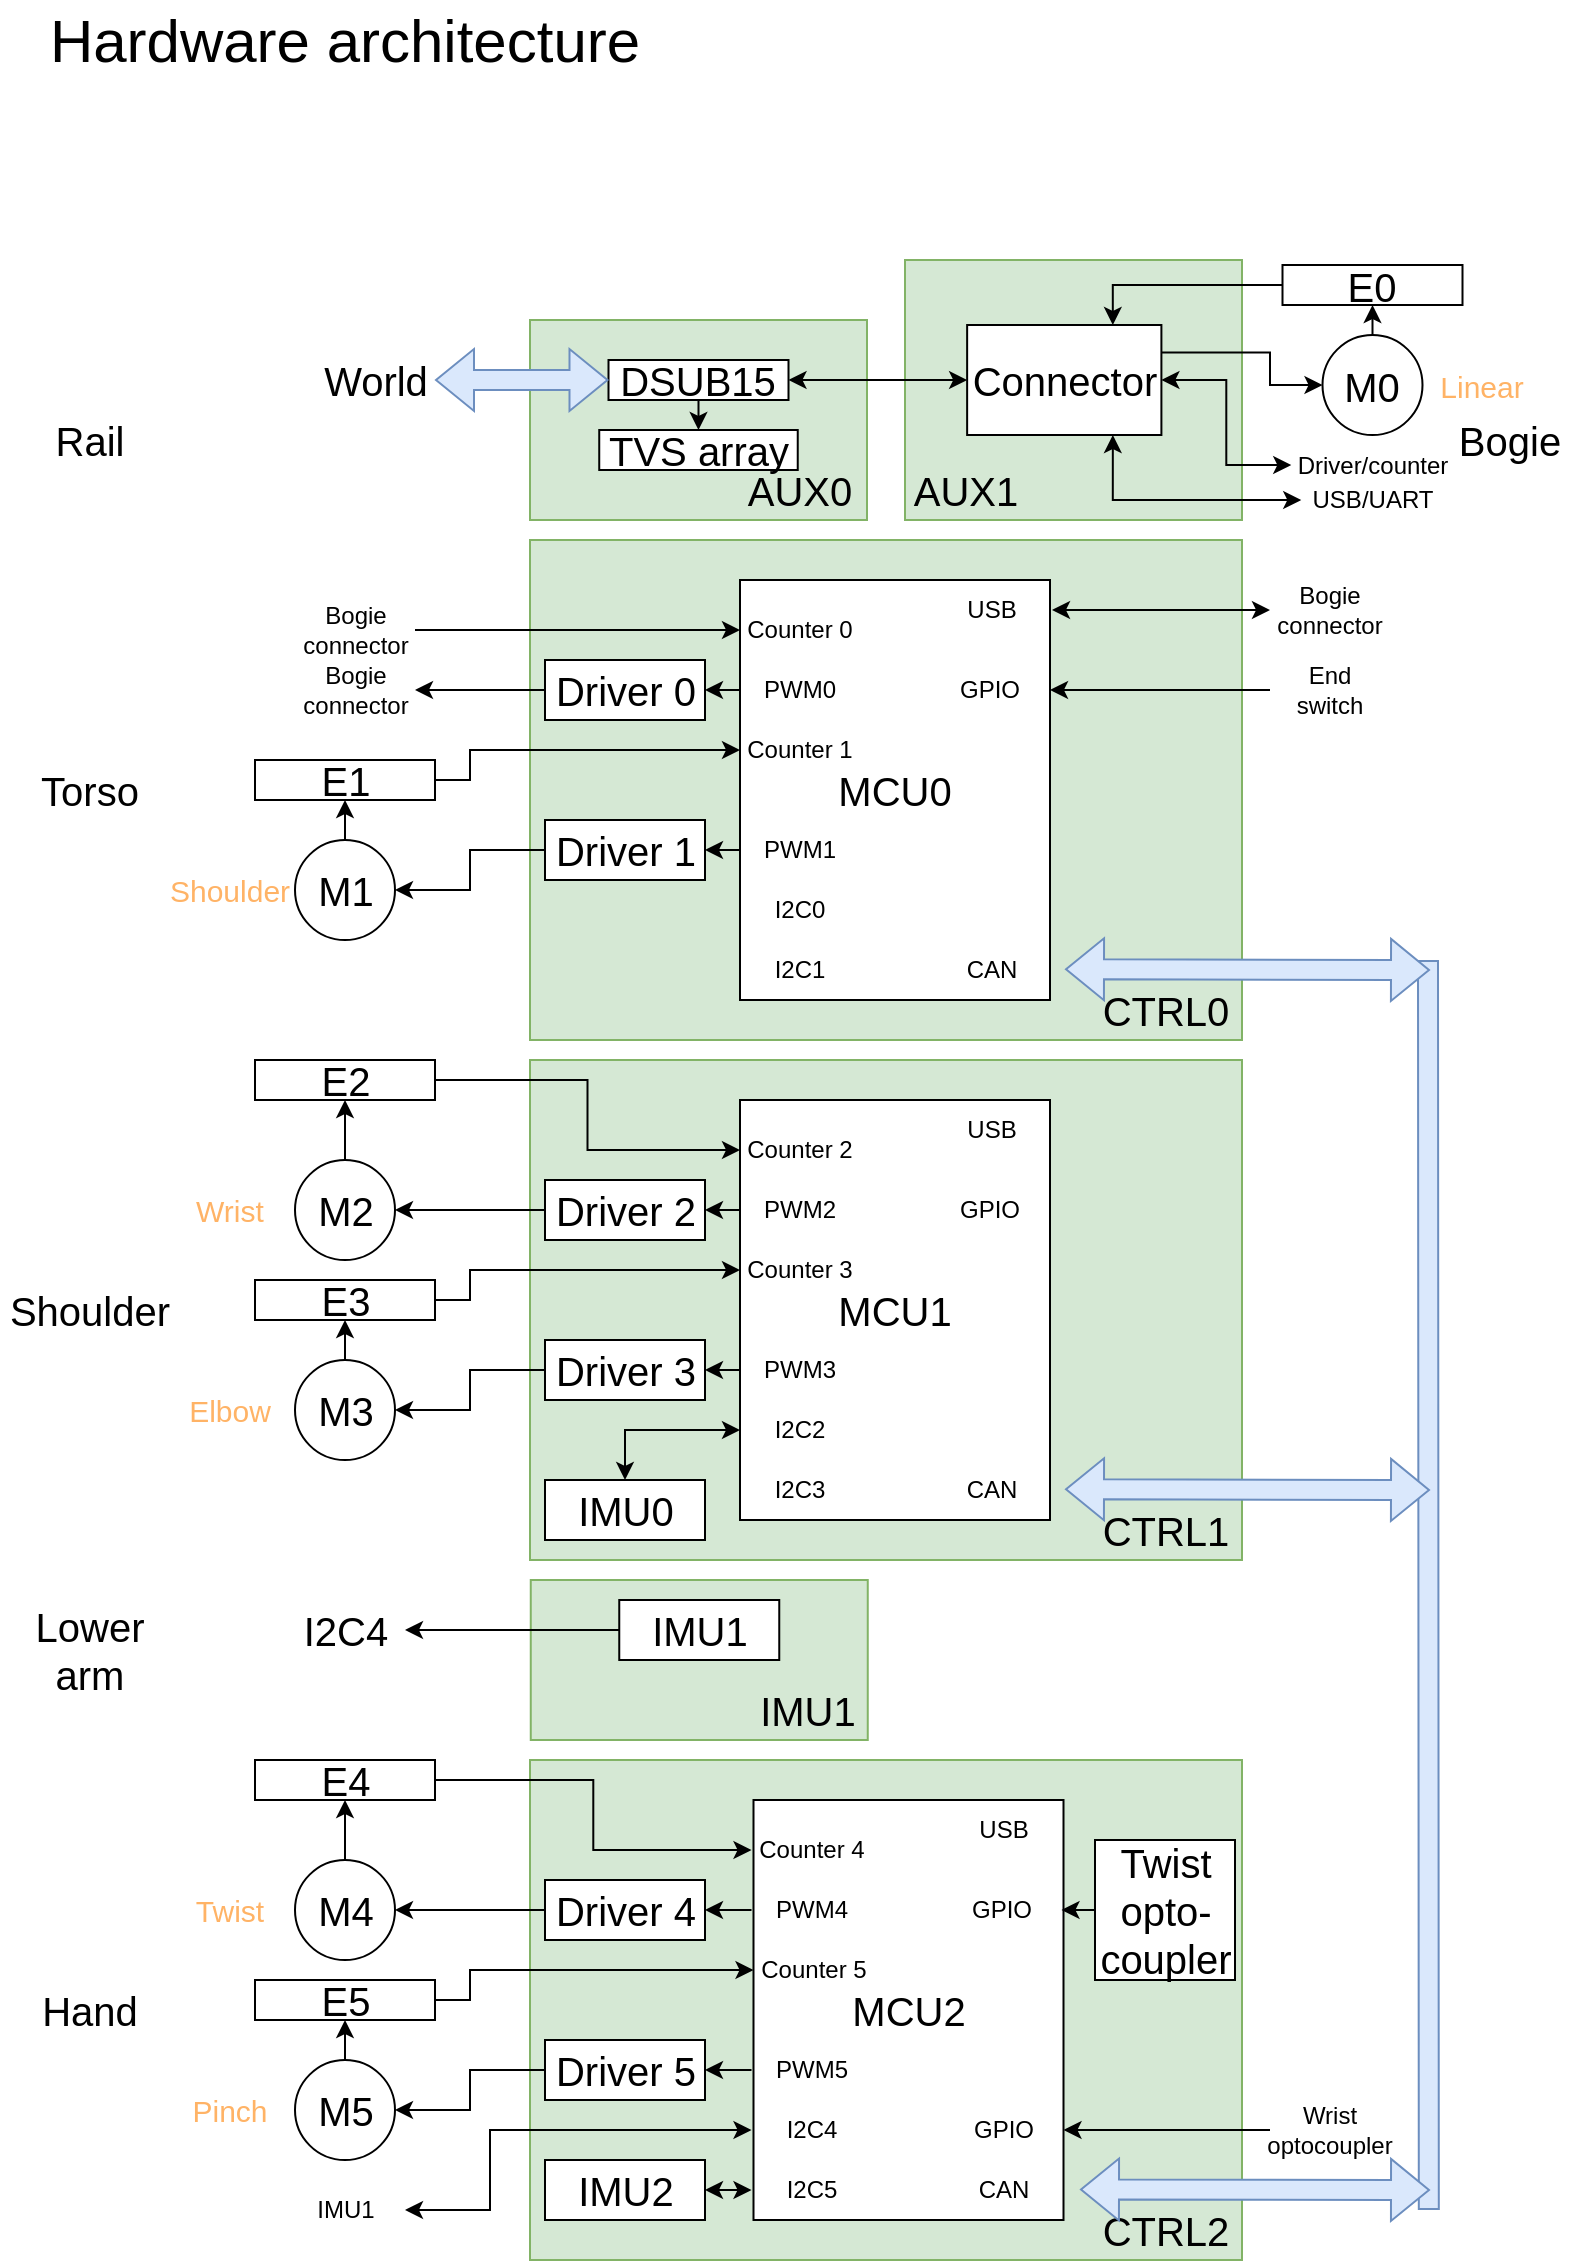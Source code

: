 <mxfile version="24.3.1" type="device">
  <diagram name="Page-1" id="7WZ_YlGn3IO8MEih9Sjb">
    <mxGraphModel dx="1393" dy="771" grid="1" gridSize="10" guides="1" tooltips="1" connect="1" arrows="1" fold="1" page="1" pageScale="1" pageWidth="827" pageHeight="1169" math="0" shadow="0">
      <root>
        <mxCell id="0" />
        <mxCell id="1" parent="0" />
        <mxCell id="E85sAzgBtmwDBzgM-VJH-155" value="" style="shape=flexArrow;endArrow=none;startArrow=none;html=1;rounded=0;fillColor=#dae8fc;strokeColor=#6c8ebf;startFill=0;endFill=0;" parent="1" edge="1">
          <mxGeometry width="100" height="100" relative="1" as="geometry">
            <mxPoint x="739.41" y="1115" as="sourcePoint" />
            <mxPoint x="739" y="490" as="targetPoint" />
          </mxGeometry>
        </mxCell>
        <mxCell id="E85sAzgBtmwDBzgM-VJH-1" value="&lt;font style=&quot;font-size: 30px;&quot;&gt;Hardware architecture&lt;/font&gt;" style="text;html=1;strokeColor=none;fillColor=none;align=center;verticalAlign=middle;whiteSpace=wrap;rounded=0;" parent="1" vertex="1">
          <mxGeometry x="25" y="10" width="345" height="40" as="geometry" />
        </mxCell>
        <mxCell id="E85sAzgBtmwDBzgM-VJH-2" value="" style="rounded=0;whiteSpace=wrap;html=1;fillColor=#d5e8d4;strokeColor=#82b366;fontSize=20;" parent="1" vertex="1">
          <mxGeometry x="290" y="280" width="356" height="250" as="geometry" />
        </mxCell>
        <mxCell id="E85sAzgBtmwDBzgM-VJH-3" style="edgeStyle=orthogonalEdgeStyle;rounded=0;orthogonalLoop=1;jettySize=auto;html=1;exitX=1;exitY=0.5;exitDx=0;exitDy=0;entryX=0;entryY=0.5;entryDx=0;entryDy=0;" parent="1" source="E85sAzgBtmwDBzgM-VJH-189" target="E85sAzgBtmwDBzgM-VJH-38" edge="1">
          <mxGeometry relative="1" as="geometry">
            <mxPoint x="242.5" y="290" as="sourcePoint" />
          </mxGeometry>
        </mxCell>
        <mxCell id="E85sAzgBtmwDBzgM-VJH-5" style="edgeStyle=orthogonalEdgeStyle;rounded=0;orthogonalLoop=1;jettySize=auto;html=1;exitX=0;exitY=0.5;exitDx=0;exitDy=0;entryX=1;entryY=0.5;entryDx=0;entryDy=0;" parent="1" source="E85sAzgBtmwDBzgM-VJH-6" target="E85sAzgBtmwDBzgM-VJH-190" edge="1">
          <mxGeometry relative="1" as="geometry">
            <mxPoint x="222.5" y="355" as="targetPoint" />
          </mxGeometry>
        </mxCell>
        <mxCell id="E85sAzgBtmwDBzgM-VJH-6" value="Driver 0" style="rounded=0;whiteSpace=wrap;html=1;fontSize=20;" parent="1" vertex="1">
          <mxGeometry x="297.5" y="340" width="80" height="30" as="geometry" />
        </mxCell>
        <mxCell id="E85sAzgBtmwDBzgM-VJH-9" value="MCU0" style="rounded=0;whiteSpace=wrap;html=1;fontSize=20;" parent="1" vertex="1">
          <mxGeometry x="395" y="300" width="155" height="210" as="geometry" />
        </mxCell>
        <mxCell id="E85sAzgBtmwDBzgM-VJH-10" style="edgeStyle=orthogonalEdgeStyle;rounded=0;orthogonalLoop=1;jettySize=auto;html=1;exitX=1;exitY=0.5;exitDx=0;exitDy=0;entryX=0;entryY=0.5;entryDx=0;entryDy=0;" parent="1" source="E85sAzgBtmwDBzgM-VJH-11" target="E85sAzgBtmwDBzgM-VJH-35" edge="1">
          <mxGeometry relative="1" as="geometry">
            <Array as="points">
              <mxPoint x="260" y="400" />
              <mxPoint x="260" y="385" />
            </Array>
          </mxGeometry>
        </mxCell>
        <mxCell id="E85sAzgBtmwDBzgM-VJH-11" value="E1" style="rounded=0;whiteSpace=wrap;html=1;fontSize=20;" parent="1" vertex="1">
          <mxGeometry x="152.5" y="390" width="90" height="20" as="geometry" />
        </mxCell>
        <mxCell id="E85sAzgBtmwDBzgM-VJH-12" style="edgeStyle=orthogonalEdgeStyle;rounded=0;orthogonalLoop=1;jettySize=auto;html=1;exitX=0;exitY=0.5;exitDx=0;exitDy=0;entryX=1;entryY=0.5;entryDx=0;entryDy=0;" parent="1" source="E85sAzgBtmwDBzgM-VJH-13" target="E85sAzgBtmwDBzgM-VJH-15" edge="1">
          <mxGeometry relative="1" as="geometry" />
        </mxCell>
        <mxCell id="E85sAzgBtmwDBzgM-VJH-13" value="Driver 1" style="rounded=0;whiteSpace=wrap;html=1;fontSize=20;" parent="1" vertex="1">
          <mxGeometry x="297.5" y="420" width="80" height="30" as="geometry" />
        </mxCell>
        <mxCell id="E85sAzgBtmwDBzgM-VJH-14" style="edgeStyle=orthogonalEdgeStyle;rounded=0;orthogonalLoop=1;jettySize=auto;html=1;exitX=0.5;exitY=0;exitDx=0;exitDy=0;entryX=0.5;entryY=1;entryDx=0;entryDy=0;" parent="1" source="E85sAzgBtmwDBzgM-VJH-15" target="E85sAzgBtmwDBzgM-VJH-11" edge="1">
          <mxGeometry relative="1" as="geometry" />
        </mxCell>
        <mxCell id="E85sAzgBtmwDBzgM-VJH-15" value="&lt;font style=&quot;font-size: 20px;&quot;&gt;M1&lt;/font&gt;" style="ellipse;whiteSpace=wrap;html=1;aspect=fixed;" parent="1" vertex="1">
          <mxGeometry x="172.5" y="430" width="50" height="50" as="geometry" />
        </mxCell>
        <mxCell id="E85sAzgBtmwDBzgM-VJH-16" value="CTRL0" style="text;html=1;strokeColor=none;fillColor=none;align=center;verticalAlign=middle;whiteSpace=wrap;rounded=0;fontSize=20;" parent="1" vertex="1">
          <mxGeometry x="577.5" y="500" width="60" height="30" as="geometry" />
        </mxCell>
        <mxCell id="E85sAzgBtmwDBzgM-VJH-177" style="edgeStyle=orthogonalEdgeStyle;rounded=0;orthogonalLoop=1;jettySize=auto;html=1;exitX=1;exitY=0.5;exitDx=0;exitDy=0;startArrow=classic;startFill=1;" parent="1" source="E85sAzgBtmwDBzgM-VJH-21" target="E85sAzgBtmwDBzgM-VJH-176" edge="1">
          <mxGeometry relative="1" as="geometry" />
        </mxCell>
        <mxCell id="E85sAzgBtmwDBzgM-VJH-21" value="USB" style="text;html=1;strokeColor=none;fillColor=none;align=center;verticalAlign=middle;whiteSpace=wrap;rounded=0;" parent="1" vertex="1">
          <mxGeometry x="491" y="300" width="60" height="30" as="geometry" />
        </mxCell>
        <mxCell id="E85sAzgBtmwDBzgM-VJH-22" value="CAN" style="text;html=1;strokeColor=none;fillColor=none;align=center;verticalAlign=middle;whiteSpace=wrap;rounded=0;" parent="1" vertex="1">
          <mxGeometry x="491" y="480" width="60" height="30" as="geometry" />
        </mxCell>
        <mxCell id="E85sAzgBtmwDBzgM-VJH-23" value="" style="shape=flexArrow;endArrow=classic;startArrow=classic;html=1;rounded=0;fillColor=#dae8fc;strokeColor=#6c8ebf;exitX=1;exitY=0.5;exitDx=0;exitDy=0;" parent="1" edge="1">
          <mxGeometry width="100" height="100" relative="1" as="geometry">
            <mxPoint x="557.5" y="494.58" as="sourcePoint" />
            <mxPoint x="740" y="495" as="targetPoint" />
            <Array as="points" />
          </mxGeometry>
        </mxCell>
        <mxCell id="E85sAzgBtmwDBzgM-VJH-24" value="&lt;font style=&quot;font-size: 15px;&quot;&gt;Shoulder&lt;/font&gt;" style="text;html=1;align=center;verticalAlign=middle;whiteSpace=wrap;rounded=0;fontSize=15;fontColor=#FFB366;" parent="1" vertex="1">
          <mxGeometry x="110" y="440" width="60" height="30" as="geometry" />
        </mxCell>
        <mxCell id="E85sAzgBtmwDBzgM-VJH-26" value="GPIO" style="text;html=1;strokeColor=none;fillColor=none;align=center;verticalAlign=middle;whiteSpace=wrap;rounded=0;" parent="1" vertex="1">
          <mxGeometry x="490" y="340" width="60" height="30" as="geometry" />
        </mxCell>
        <mxCell id="E85sAzgBtmwDBzgM-VJH-29" value="&lt;font style=&quot;font-size: 20px;&quot;&gt;Torso&lt;/font&gt;" style="text;html=1;strokeColor=none;fillColor=none;align=center;verticalAlign=middle;whiteSpace=wrap;rounded=0;" parent="1" vertex="1">
          <mxGeometry x="40" y="390" width="60" height="30" as="geometry" />
        </mxCell>
        <mxCell id="E85sAzgBtmwDBzgM-VJH-30" style="edgeStyle=orthogonalEdgeStyle;rounded=0;orthogonalLoop=1;jettySize=auto;html=1;exitX=0.5;exitY=1;exitDx=0;exitDy=0;" parent="1" source="E85sAzgBtmwDBzgM-VJH-6" target="E85sAzgBtmwDBzgM-VJH-6" edge="1">
          <mxGeometry relative="1" as="geometry" />
        </mxCell>
        <mxCell id="E85sAzgBtmwDBzgM-VJH-32" value="World" style="text;html=1;strokeColor=none;fillColor=none;align=center;verticalAlign=middle;whiteSpace=wrap;rounded=0;fontSize=20;" parent="1" vertex="1">
          <mxGeometry x="182.5" y="185" width="60" height="30" as="geometry" />
        </mxCell>
        <mxCell id="E85sAzgBtmwDBzgM-VJH-52" style="edgeStyle=orthogonalEdgeStyle;rounded=0;orthogonalLoop=1;jettySize=auto;html=1;exitX=0;exitY=0.5;exitDx=0;exitDy=0;entryX=1;entryY=0.5;entryDx=0;entryDy=0;" parent="1" source="E85sAzgBtmwDBzgM-VJH-34" target="E85sAzgBtmwDBzgM-VJH-13" edge="1">
          <mxGeometry relative="1" as="geometry" />
        </mxCell>
        <mxCell id="E85sAzgBtmwDBzgM-VJH-34" value="PWM1" style="text;html=1;strokeColor=none;fillColor=none;align=center;verticalAlign=middle;whiteSpace=wrap;rounded=0;" parent="1" vertex="1">
          <mxGeometry x="395" y="420" width="60" height="30" as="geometry" />
        </mxCell>
        <mxCell id="E85sAzgBtmwDBzgM-VJH-35" value="Counter 1" style="text;html=1;strokeColor=none;fillColor=none;align=center;verticalAlign=middle;whiteSpace=wrap;rounded=0;" parent="1" vertex="1">
          <mxGeometry x="395" y="370" width="60" height="30" as="geometry" />
        </mxCell>
        <mxCell id="E85sAzgBtmwDBzgM-VJH-36" style="edgeStyle=orthogonalEdgeStyle;rounded=0;orthogonalLoop=1;jettySize=auto;html=1;exitX=0;exitY=0.5;exitDx=0;exitDy=0;entryX=1;entryY=0.5;entryDx=0;entryDy=0;" parent="1" source="E85sAzgBtmwDBzgM-VJH-37" target="E85sAzgBtmwDBzgM-VJH-6" edge="1">
          <mxGeometry relative="1" as="geometry" />
        </mxCell>
        <mxCell id="E85sAzgBtmwDBzgM-VJH-37" value="PWM0" style="text;html=1;strokeColor=none;fillColor=none;align=center;verticalAlign=middle;whiteSpace=wrap;rounded=0;" parent="1" vertex="1">
          <mxGeometry x="395" y="340" width="60" height="30" as="geometry" />
        </mxCell>
        <mxCell id="E85sAzgBtmwDBzgM-VJH-38" value="Counter 0" style="text;html=1;strokeColor=none;fillColor=none;align=center;verticalAlign=middle;whiteSpace=wrap;rounded=0;" parent="1" vertex="1">
          <mxGeometry x="395" y="310" width="60" height="30" as="geometry" />
        </mxCell>
        <mxCell id="E85sAzgBtmwDBzgM-VJH-39" style="edgeStyle=orthogonalEdgeStyle;rounded=0;orthogonalLoop=1;jettySize=auto;html=1;exitX=0;exitY=0.5;exitDx=0;exitDy=0;entryX=1;entryY=0.5;entryDx=0;entryDy=0;" parent="1" source="E85sAzgBtmwDBzgM-VJH-40" target="E85sAzgBtmwDBzgM-VJH-26" edge="1">
          <mxGeometry relative="1" as="geometry" />
        </mxCell>
        <mxCell id="E85sAzgBtmwDBzgM-VJH-40" value="End switch" style="text;html=1;strokeColor=none;fillColor=none;align=center;verticalAlign=middle;whiteSpace=wrap;rounded=0;" parent="1" vertex="1">
          <mxGeometry x="660" y="340" width="60" height="30" as="geometry" />
        </mxCell>
        <mxCell id="E85sAzgBtmwDBzgM-VJH-53" value="I2C0" style="text;html=1;strokeColor=none;fillColor=none;align=center;verticalAlign=middle;whiteSpace=wrap;rounded=0;" parent="1" vertex="1">
          <mxGeometry x="395" y="450" width="60" height="30" as="geometry" />
        </mxCell>
        <mxCell id="E85sAzgBtmwDBzgM-VJH-54" value="I2C1" style="text;html=1;strokeColor=none;fillColor=none;align=center;verticalAlign=middle;whiteSpace=wrap;rounded=0;" parent="1" vertex="1">
          <mxGeometry x="395" y="480" width="60" height="30" as="geometry" />
        </mxCell>
        <mxCell id="E85sAzgBtmwDBzgM-VJH-68" value="" style="rounded=0;whiteSpace=wrap;html=1;fillColor=#d5e8d4;strokeColor=#82b366;fontSize=20;" parent="1" vertex="1">
          <mxGeometry x="290" y="540" width="356" height="250" as="geometry" />
        </mxCell>
        <mxCell id="E85sAzgBtmwDBzgM-VJH-69" style="edgeStyle=orthogonalEdgeStyle;rounded=0;orthogonalLoop=1;jettySize=auto;html=1;exitX=1;exitY=0.5;exitDx=0;exitDy=0;entryX=0;entryY=0.5;entryDx=0;entryDy=0;" parent="1" source="E85sAzgBtmwDBzgM-VJH-70" target="E85sAzgBtmwDBzgM-VJH-98" edge="1">
          <mxGeometry relative="1" as="geometry" />
        </mxCell>
        <mxCell id="E85sAzgBtmwDBzgM-VJH-70" value="E2" style="rounded=0;whiteSpace=wrap;html=1;fontSize=20;" parent="1" vertex="1">
          <mxGeometry x="152.5" y="540" width="90" height="20" as="geometry" />
        </mxCell>
        <mxCell id="E85sAzgBtmwDBzgM-VJH-71" style="edgeStyle=orthogonalEdgeStyle;rounded=0;orthogonalLoop=1;jettySize=auto;html=1;exitX=0;exitY=0.5;exitDx=0;exitDy=0;entryX=1;entryY=0.5;entryDx=0;entryDy=0;" parent="1" source="E85sAzgBtmwDBzgM-VJH-72" target="E85sAzgBtmwDBzgM-VJH-74" edge="1">
          <mxGeometry relative="1" as="geometry" />
        </mxCell>
        <mxCell id="E85sAzgBtmwDBzgM-VJH-72" value="Driver 2" style="rounded=0;whiteSpace=wrap;html=1;fontSize=20;" parent="1" vertex="1">
          <mxGeometry x="297.5" y="600" width="80" height="30" as="geometry" />
        </mxCell>
        <mxCell id="E85sAzgBtmwDBzgM-VJH-73" style="edgeStyle=orthogonalEdgeStyle;rounded=0;orthogonalLoop=1;jettySize=auto;html=1;exitX=0.5;exitY=0;exitDx=0;exitDy=0;entryX=0.5;entryY=1;entryDx=0;entryDy=0;" parent="1" source="E85sAzgBtmwDBzgM-VJH-74" target="E85sAzgBtmwDBzgM-VJH-70" edge="1">
          <mxGeometry relative="1" as="geometry" />
        </mxCell>
        <mxCell id="E85sAzgBtmwDBzgM-VJH-74" value="&lt;font style=&quot;font-size: 20px;&quot;&gt;M2&lt;/font&gt;" style="ellipse;whiteSpace=wrap;html=1;aspect=fixed;" parent="1" vertex="1">
          <mxGeometry x="172.5" y="590" width="50" height="50" as="geometry" />
        </mxCell>
        <mxCell id="E85sAzgBtmwDBzgM-VJH-75" value="MCU1" style="rounded=0;whiteSpace=wrap;html=1;fontSize=20;" parent="1" vertex="1">
          <mxGeometry x="395" y="560" width="155" height="210" as="geometry" />
        </mxCell>
        <mxCell id="E85sAzgBtmwDBzgM-VJH-76" style="edgeStyle=orthogonalEdgeStyle;rounded=0;orthogonalLoop=1;jettySize=auto;html=1;exitX=1;exitY=0.5;exitDx=0;exitDy=0;entryX=0;entryY=0.5;entryDx=0;entryDy=0;" parent="1" source="E85sAzgBtmwDBzgM-VJH-77" target="E85sAzgBtmwDBzgM-VJH-95" edge="1">
          <mxGeometry relative="1" as="geometry">
            <Array as="points">
              <mxPoint x="260" y="660" />
              <mxPoint x="260" y="645" />
            </Array>
          </mxGeometry>
        </mxCell>
        <mxCell id="E85sAzgBtmwDBzgM-VJH-77" value="E3" style="rounded=0;whiteSpace=wrap;html=1;fontSize=20;" parent="1" vertex="1">
          <mxGeometry x="152.5" y="650" width="90" height="20" as="geometry" />
        </mxCell>
        <mxCell id="E85sAzgBtmwDBzgM-VJH-78" style="edgeStyle=orthogonalEdgeStyle;rounded=0;orthogonalLoop=1;jettySize=auto;html=1;exitX=0;exitY=0.5;exitDx=0;exitDy=0;entryX=1;entryY=0.5;entryDx=0;entryDy=0;" parent="1" source="E85sAzgBtmwDBzgM-VJH-79" target="E85sAzgBtmwDBzgM-VJH-81" edge="1">
          <mxGeometry relative="1" as="geometry" />
        </mxCell>
        <mxCell id="E85sAzgBtmwDBzgM-VJH-79" value="Driver 3" style="rounded=0;whiteSpace=wrap;html=1;fontSize=20;" parent="1" vertex="1">
          <mxGeometry x="297.5" y="680" width="80" height="30" as="geometry" />
        </mxCell>
        <mxCell id="E85sAzgBtmwDBzgM-VJH-80" style="edgeStyle=orthogonalEdgeStyle;rounded=0;orthogonalLoop=1;jettySize=auto;html=1;exitX=0.5;exitY=0;exitDx=0;exitDy=0;entryX=0.5;entryY=1;entryDx=0;entryDy=0;" parent="1" source="E85sAzgBtmwDBzgM-VJH-81" target="E85sAzgBtmwDBzgM-VJH-77" edge="1">
          <mxGeometry relative="1" as="geometry" />
        </mxCell>
        <mxCell id="E85sAzgBtmwDBzgM-VJH-81" value="&lt;font style=&quot;font-size: 20px;&quot;&gt;M3&lt;/font&gt;" style="ellipse;whiteSpace=wrap;html=1;aspect=fixed;" parent="1" vertex="1">
          <mxGeometry x="172.5" y="690" width="50" height="50" as="geometry" />
        </mxCell>
        <mxCell id="E85sAzgBtmwDBzgM-VJH-82" value="CTRL1" style="text;html=1;strokeColor=none;fillColor=none;align=center;verticalAlign=middle;whiteSpace=wrap;rounded=0;fontSize=20;" parent="1" vertex="1">
          <mxGeometry x="577.5" y="760" width="60" height="30" as="geometry" />
        </mxCell>
        <mxCell id="E85sAzgBtmwDBzgM-VJH-83" value="USB" style="text;html=1;strokeColor=none;fillColor=none;align=center;verticalAlign=middle;whiteSpace=wrap;rounded=0;" parent="1" vertex="1">
          <mxGeometry x="491" y="560" width="60" height="30" as="geometry" />
        </mxCell>
        <mxCell id="E85sAzgBtmwDBzgM-VJH-84" value="CAN" style="text;html=1;strokeColor=none;fillColor=none;align=center;verticalAlign=middle;whiteSpace=wrap;rounded=0;" parent="1" vertex="1">
          <mxGeometry x="491" y="740" width="60" height="30" as="geometry" />
        </mxCell>
        <mxCell id="E85sAzgBtmwDBzgM-VJH-85" value="" style="shape=flexArrow;endArrow=classic;startArrow=classic;html=1;rounded=0;fillColor=#dae8fc;strokeColor=#6c8ebf;exitX=1;exitY=0.5;exitDx=0;exitDy=0;" parent="1" edge="1">
          <mxGeometry width="100" height="100" relative="1" as="geometry">
            <mxPoint x="557.5" y="754.58" as="sourcePoint" />
            <mxPoint x="740" y="755" as="targetPoint" />
            <Array as="points" />
          </mxGeometry>
        </mxCell>
        <mxCell id="E85sAzgBtmwDBzgM-VJH-86" value="&lt;font style=&quot;font-size: 15px;&quot;&gt;Elbow&lt;/font&gt;" style="text;html=1;align=center;verticalAlign=middle;whiteSpace=wrap;rounded=0;fontSize=15;fontColor=#FFB366;" parent="1" vertex="1">
          <mxGeometry x="110" y="700" width="60" height="30" as="geometry" />
        </mxCell>
        <mxCell id="E85sAzgBtmwDBzgM-VJH-87" value="Wrist" style="text;html=1;align=center;verticalAlign=middle;whiteSpace=wrap;rounded=0;fontSize=15;fontColor=#FFB366;" parent="1" vertex="1">
          <mxGeometry x="110" y="600" width="60" height="30" as="geometry" />
        </mxCell>
        <mxCell id="E85sAzgBtmwDBzgM-VJH-88" value="GPIO" style="text;html=1;strokeColor=none;fillColor=none;align=center;verticalAlign=middle;whiteSpace=wrap;rounded=0;" parent="1" vertex="1">
          <mxGeometry x="490" y="600" width="60" height="30" as="geometry" />
        </mxCell>
        <mxCell id="E85sAzgBtmwDBzgM-VJH-89" value="&lt;font style=&quot;font-size: 20px;&quot;&gt;Shoulder&lt;/font&gt;" style="text;html=1;strokeColor=none;fillColor=none;align=center;verticalAlign=middle;whiteSpace=wrap;rounded=0;" parent="1" vertex="1">
          <mxGeometry x="40" y="650" width="60" height="30" as="geometry" />
        </mxCell>
        <mxCell id="E85sAzgBtmwDBzgM-VJH-90" style="edgeStyle=orthogonalEdgeStyle;rounded=0;orthogonalLoop=1;jettySize=auto;html=1;exitX=0.5;exitY=1;exitDx=0;exitDy=0;" parent="1" source="E85sAzgBtmwDBzgM-VJH-72" target="E85sAzgBtmwDBzgM-VJH-72" edge="1">
          <mxGeometry relative="1" as="geometry" />
        </mxCell>
        <mxCell id="E85sAzgBtmwDBzgM-VJH-93" style="edgeStyle=orthogonalEdgeStyle;rounded=0;orthogonalLoop=1;jettySize=auto;html=1;exitX=0;exitY=0.5;exitDx=0;exitDy=0;entryX=1;entryY=0.5;entryDx=0;entryDy=0;" parent="1" source="E85sAzgBtmwDBzgM-VJH-94" target="E85sAzgBtmwDBzgM-VJH-79" edge="1">
          <mxGeometry relative="1" as="geometry" />
        </mxCell>
        <mxCell id="E85sAzgBtmwDBzgM-VJH-94" value="PWM3" style="text;html=1;strokeColor=none;fillColor=none;align=center;verticalAlign=middle;whiteSpace=wrap;rounded=0;" parent="1" vertex="1">
          <mxGeometry x="395" y="680" width="60" height="30" as="geometry" />
        </mxCell>
        <mxCell id="E85sAzgBtmwDBzgM-VJH-95" value="Counter 3" style="text;html=1;strokeColor=none;fillColor=none;align=center;verticalAlign=middle;whiteSpace=wrap;rounded=0;" parent="1" vertex="1">
          <mxGeometry x="395" y="630" width="60" height="30" as="geometry" />
        </mxCell>
        <mxCell id="E85sAzgBtmwDBzgM-VJH-96" style="edgeStyle=orthogonalEdgeStyle;rounded=0;orthogonalLoop=1;jettySize=auto;html=1;exitX=0;exitY=0.5;exitDx=0;exitDy=0;entryX=1;entryY=0.5;entryDx=0;entryDy=0;" parent="1" source="E85sAzgBtmwDBzgM-VJH-97" target="E85sAzgBtmwDBzgM-VJH-72" edge="1">
          <mxGeometry relative="1" as="geometry" />
        </mxCell>
        <mxCell id="E85sAzgBtmwDBzgM-VJH-97" value="PWM2" style="text;html=1;strokeColor=none;fillColor=none;align=center;verticalAlign=middle;whiteSpace=wrap;rounded=0;" parent="1" vertex="1">
          <mxGeometry x="395" y="600" width="60" height="30" as="geometry" />
        </mxCell>
        <mxCell id="E85sAzgBtmwDBzgM-VJH-98" value="Counter 2" style="text;html=1;strokeColor=none;fillColor=none;align=center;verticalAlign=middle;whiteSpace=wrap;rounded=0;" parent="1" vertex="1">
          <mxGeometry x="395" y="570" width="60" height="30" as="geometry" />
        </mxCell>
        <mxCell id="E85sAzgBtmwDBzgM-VJH-100" value="Wrist optocoupler" style="text;html=1;strokeColor=none;fillColor=none;align=center;verticalAlign=middle;whiteSpace=wrap;rounded=0;" parent="1" vertex="1">
          <mxGeometry x="660" y="1060" width="60" height="30" as="geometry" />
        </mxCell>
        <mxCell id="E85sAzgBtmwDBzgM-VJH-101" value="I2C2" style="text;html=1;strokeColor=none;fillColor=none;align=center;verticalAlign=middle;whiteSpace=wrap;rounded=0;" parent="1" vertex="1">
          <mxGeometry x="395" y="710" width="60" height="30" as="geometry" />
        </mxCell>
        <mxCell id="E85sAzgBtmwDBzgM-VJH-102" value="I2C3" style="text;html=1;strokeColor=none;fillColor=none;align=center;verticalAlign=middle;whiteSpace=wrap;rounded=0;" parent="1" vertex="1">
          <mxGeometry x="395" y="740" width="60" height="30" as="geometry" />
        </mxCell>
        <mxCell id="E85sAzgBtmwDBzgM-VJH-104" value="" style="rounded=0;whiteSpace=wrap;html=1;fillColor=#d5e8d4;strokeColor=#82b366;fontSize=20;" parent="1" vertex="1">
          <mxGeometry x="290" y="890" width="356" height="250" as="geometry" />
        </mxCell>
        <mxCell id="E85sAzgBtmwDBzgM-VJH-105" style="edgeStyle=orthogonalEdgeStyle;rounded=0;orthogonalLoop=1;jettySize=auto;html=1;exitX=1;exitY=0.5;exitDx=0;exitDy=0;entryX=0;entryY=0.5;entryDx=0;entryDy=0;" parent="1" source="E85sAzgBtmwDBzgM-VJH-106" target="E85sAzgBtmwDBzgM-VJH-132" edge="1">
          <mxGeometry relative="1" as="geometry" />
        </mxCell>
        <mxCell id="E85sAzgBtmwDBzgM-VJH-106" value="E4" style="rounded=0;whiteSpace=wrap;html=1;fontSize=20;" parent="1" vertex="1">
          <mxGeometry x="152.5" y="890" width="90" height="20" as="geometry" />
        </mxCell>
        <mxCell id="E85sAzgBtmwDBzgM-VJH-107" style="edgeStyle=orthogonalEdgeStyle;rounded=0;orthogonalLoop=1;jettySize=auto;html=1;exitX=0;exitY=0.5;exitDx=0;exitDy=0;entryX=1;entryY=0.5;entryDx=0;entryDy=0;" parent="1" source="E85sAzgBtmwDBzgM-VJH-108" target="E85sAzgBtmwDBzgM-VJH-110" edge="1">
          <mxGeometry relative="1" as="geometry" />
        </mxCell>
        <mxCell id="E85sAzgBtmwDBzgM-VJH-108" value="Driver 4" style="rounded=0;whiteSpace=wrap;html=1;fontSize=20;" parent="1" vertex="1">
          <mxGeometry x="297.5" y="950" width="80" height="30" as="geometry" />
        </mxCell>
        <mxCell id="E85sAzgBtmwDBzgM-VJH-109" style="edgeStyle=orthogonalEdgeStyle;rounded=0;orthogonalLoop=1;jettySize=auto;html=1;exitX=0.5;exitY=0;exitDx=0;exitDy=0;entryX=0.5;entryY=1;entryDx=0;entryDy=0;" parent="1" source="E85sAzgBtmwDBzgM-VJH-110" target="E85sAzgBtmwDBzgM-VJH-106" edge="1">
          <mxGeometry relative="1" as="geometry" />
        </mxCell>
        <mxCell id="E85sAzgBtmwDBzgM-VJH-110" value="&lt;font style=&quot;font-size: 20px;&quot;&gt;M4&lt;/font&gt;" style="ellipse;whiteSpace=wrap;html=1;aspect=fixed;" parent="1" vertex="1">
          <mxGeometry x="172.5" y="940" width="50" height="50" as="geometry" />
        </mxCell>
        <mxCell id="E85sAzgBtmwDBzgM-VJH-111" value="MCU2" style="rounded=0;whiteSpace=wrap;html=1;fontSize=20;" parent="1" vertex="1">
          <mxGeometry x="401.75" y="910" width="155" height="210" as="geometry" />
        </mxCell>
        <mxCell id="E85sAzgBtmwDBzgM-VJH-112" style="edgeStyle=orthogonalEdgeStyle;rounded=0;orthogonalLoop=1;jettySize=auto;html=1;exitX=1;exitY=0.5;exitDx=0;exitDy=0;entryX=0;entryY=0.5;entryDx=0;entryDy=0;" parent="1" source="E85sAzgBtmwDBzgM-VJH-113" target="E85sAzgBtmwDBzgM-VJH-129" edge="1">
          <mxGeometry relative="1" as="geometry">
            <Array as="points">
              <mxPoint x="260" y="1010" />
              <mxPoint x="260" y="995" />
            </Array>
          </mxGeometry>
        </mxCell>
        <mxCell id="E85sAzgBtmwDBzgM-VJH-113" value="E5" style="rounded=0;whiteSpace=wrap;html=1;fontSize=20;" parent="1" vertex="1">
          <mxGeometry x="152.5" y="1000" width="90" height="20" as="geometry" />
        </mxCell>
        <mxCell id="E85sAzgBtmwDBzgM-VJH-114" style="edgeStyle=orthogonalEdgeStyle;rounded=0;orthogonalLoop=1;jettySize=auto;html=1;exitX=0;exitY=0.5;exitDx=0;exitDy=0;entryX=1;entryY=0.5;entryDx=0;entryDy=0;" parent="1" source="E85sAzgBtmwDBzgM-VJH-115" target="E85sAzgBtmwDBzgM-VJH-117" edge="1">
          <mxGeometry relative="1" as="geometry" />
        </mxCell>
        <mxCell id="E85sAzgBtmwDBzgM-VJH-115" value="Driver 5" style="rounded=0;whiteSpace=wrap;html=1;fontSize=20;" parent="1" vertex="1">
          <mxGeometry x="297.5" y="1030" width="80" height="30" as="geometry" />
        </mxCell>
        <mxCell id="E85sAzgBtmwDBzgM-VJH-116" style="edgeStyle=orthogonalEdgeStyle;rounded=0;orthogonalLoop=1;jettySize=auto;html=1;exitX=0.5;exitY=0;exitDx=0;exitDy=0;entryX=0.5;entryY=1;entryDx=0;entryDy=0;" parent="1" source="E85sAzgBtmwDBzgM-VJH-117" target="E85sAzgBtmwDBzgM-VJH-113" edge="1">
          <mxGeometry relative="1" as="geometry" />
        </mxCell>
        <mxCell id="E85sAzgBtmwDBzgM-VJH-117" value="&lt;font style=&quot;font-size: 20px;&quot;&gt;M5&lt;/font&gt;" style="ellipse;whiteSpace=wrap;html=1;aspect=fixed;" parent="1" vertex="1">
          <mxGeometry x="172.5" y="1040" width="50" height="50" as="geometry" />
        </mxCell>
        <mxCell id="E85sAzgBtmwDBzgM-VJH-118" value="CTRL2" style="text;html=1;strokeColor=none;fillColor=none;align=center;verticalAlign=middle;whiteSpace=wrap;rounded=0;fontSize=20;" parent="1" vertex="1">
          <mxGeometry x="577.5" y="1110" width="60" height="30" as="geometry" />
        </mxCell>
        <mxCell id="E85sAzgBtmwDBzgM-VJH-119" value="USB" style="text;html=1;strokeColor=none;fillColor=none;align=center;verticalAlign=middle;whiteSpace=wrap;rounded=0;" parent="1" vertex="1">
          <mxGeometry x="496.75" y="910" width="60" height="30" as="geometry" />
        </mxCell>
        <mxCell id="E85sAzgBtmwDBzgM-VJH-120" value="CAN" style="text;html=1;strokeColor=none;fillColor=none;align=center;verticalAlign=middle;whiteSpace=wrap;rounded=0;" parent="1" vertex="1">
          <mxGeometry x="496.75" y="1090" width="60" height="30" as="geometry" />
        </mxCell>
        <mxCell id="E85sAzgBtmwDBzgM-VJH-121" value="" style="shape=flexArrow;endArrow=classic;startArrow=classic;html=1;rounded=0;fillColor=#dae8fc;strokeColor=#6c8ebf;exitX=1;exitY=0.5;exitDx=0;exitDy=0;" parent="1" edge="1">
          <mxGeometry width="100" height="100" relative="1" as="geometry">
            <mxPoint x="565" y="1104.71" as="sourcePoint" />
            <mxPoint x="740" y="1105" as="targetPoint" />
            <Array as="points" />
          </mxGeometry>
        </mxCell>
        <mxCell id="E85sAzgBtmwDBzgM-VJH-122" value="&lt;font style=&quot;font-size: 15px;&quot;&gt;Pinch&lt;/font&gt;" style="text;html=1;align=center;verticalAlign=middle;whiteSpace=wrap;rounded=0;fontSize=15;fontColor=#FFB366;" parent="1" vertex="1">
          <mxGeometry x="110" y="1050" width="60" height="30" as="geometry" />
        </mxCell>
        <mxCell id="E85sAzgBtmwDBzgM-VJH-123" value="Twist" style="text;html=1;align=center;verticalAlign=middle;whiteSpace=wrap;rounded=0;fontSize=15;fontColor=#FFB366;" parent="1" vertex="1">
          <mxGeometry x="110" y="950" width="60" height="30" as="geometry" />
        </mxCell>
        <mxCell id="E85sAzgBtmwDBzgM-VJH-159" style="edgeStyle=orthogonalEdgeStyle;rounded=0;orthogonalLoop=1;jettySize=auto;html=1;exitX=1;exitY=0.5;exitDx=0;exitDy=0;entryX=1;entryY=0.5;entryDx=0;entryDy=0;" parent="1" source="E85sAzgBtmwDBzgM-VJH-156" target="E85sAzgBtmwDBzgM-VJH-124" edge="1">
          <mxGeometry relative="1" as="geometry" />
        </mxCell>
        <mxCell id="E85sAzgBtmwDBzgM-VJH-124" value="GPIO" style="text;html=1;strokeColor=none;fillColor=none;align=center;verticalAlign=middle;whiteSpace=wrap;rounded=0;" parent="1" vertex="1">
          <mxGeometry x="495.75" y="950" width="60" height="30" as="geometry" />
        </mxCell>
        <mxCell id="E85sAzgBtmwDBzgM-VJH-125" value="&lt;font style=&quot;font-size: 20px;&quot;&gt;Hand&lt;/font&gt;" style="text;html=1;strokeColor=none;fillColor=none;align=center;verticalAlign=middle;whiteSpace=wrap;rounded=0;" parent="1" vertex="1">
          <mxGeometry x="40" y="1000" width="60" height="30" as="geometry" />
        </mxCell>
        <mxCell id="E85sAzgBtmwDBzgM-VJH-126" style="edgeStyle=orthogonalEdgeStyle;rounded=0;orthogonalLoop=1;jettySize=auto;html=1;exitX=0.5;exitY=1;exitDx=0;exitDy=0;" parent="1" source="E85sAzgBtmwDBzgM-VJH-108" target="E85sAzgBtmwDBzgM-VJH-108" edge="1">
          <mxGeometry relative="1" as="geometry" />
        </mxCell>
        <mxCell id="E85sAzgBtmwDBzgM-VJH-127" style="edgeStyle=orthogonalEdgeStyle;rounded=0;orthogonalLoop=1;jettySize=auto;html=1;exitX=0;exitY=0.5;exitDx=0;exitDy=0;entryX=1;entryY=0.5;entryDx=0;entryDy=0;" parent="1" source="E85sAzgBtmwDBzgM-VJH-128" target="E85sAzgBtmwDBzgM-VJH-115" edge="1">
          <mxGeometry relative="1" as="geometry" />
        </mxCell>
        <mxCell id="E85sAzgBtmwDBzgM-VJH-128" value="PWM5" style="text;html=1;strokeColor=none;fillColor=none;align=center;verticalAlign=middle;whiteSpace=wrap;rounded=0;" parent="1" vertex="1">
          <mxGeometry x="400.75" y="1030" width="60" height="30" as="geometry" />
        </mxCell>
        <mxCell id="E85sAzgBtmwDBzgM-VJH-129" value="Counter 5" style="text;html=1;strokeColor=none;fillColor=none;align=center;verticalAlign=middle;whiteSpace=wrap;rounded=0;" parent="1" vertex="1">
          <mxGeometry x="401.75" y="980" width="60" height="30" as="geometry" />
        </mxCell>
        <mxCell id="E85sAzgBtmwDBzgM-VJH-130" style="edgeStyle=orthogonalEdgeStyle;rounded=0;orthogonalLoop=1;jettySize=auto;html=1;exitX=0;exitY=0.5;exitDx=0;exitDy=0;entryX=1;entryY=0.5;entryDx=0;entryDy=0;" parent="1" source="E85sAzgBtmwDBzgM-VJH-131" target="E85sAzgBtmwDBzgM-VJH-108" edge="1">
          <mxGeometry relative="1" as="geometry" />
        </mxCell>
        <mxCell id="E85sAzgBtmwDBzgM-VJH-131" value="PWM4" style="text;html=1;strokeColor=none;fillColor=none;align=center;verticalAlign=middle;whiteSpace=wrap;rounded=0;" parent="1" vertex="1">
          <mxGeometry x="400.75" y="950" width="60" height="30" as="geometry" />
        </mxCell>
        <mxCell id="E85sAzgBtmwDBzgM-VJH-132" value="Counter 4" style="text;html=1;strokeColor=none;fillColor=none;align=center;verticalAlign=middle;whiteSpace=wrap;rounded=0;" parent="1" vertex="1">
          <mxGeometry x="400.75" y="920" width="60" height="30" as="geometry" />
        </mxCell>
        <mxCell id="E85sAzgBtmwDBzgM-VJH-135" value="I2C4" style="text;html=1;strokeColor=none;fillColor=none;align=center;verticalAlign=middle;whiteSpace=wrap;rounded=0;" parent="1" vertex="1">
          <mxGeometry x="400.75" y="1060" width="60" height="30" as="geometry" />
        </mxCell>
        <mxCell id="E85sAzgBtmwDBzgM-VJH-138" style="edgeStyle=orthogonalEdgeStyle;rounded=0;orthogonalLoop=1;jettySize=auto;html=1;exitX=0;exitY=0.5;exitDx=0;exitDy=0;entryX=1;entryY=0.5;entryDx=0;entryDy=0;startArrow=classic;startFill=1;" parent="1" source="E85sAzgBtmwDBzgM-VJH-136" target="E85sAzgBtmwDBzgM-VJH-137" edge="1">
          <mxGeometry relative="1" as="geometry" />
        </mxCell>
        <mxCell id="E85sAzgBtmwDBzgM-VJH-136" value="I2C5" style="text;html=1;strokeColor=none;fillColor=none;align=center;verticalAlign=middle;whiteSpace=wrap;rounded=0;" parent="1" vertex="1">
          <mxGeometry x="400.75" y="1090" width="60" height="30" as="geometry" />
        </mxCell>
        <mxCell id="E85sAzgBtmwDBzgM-VJH-137" value="IMU2" style="rounded=0;whiteSpace=wrap;html=1;fontSize=20;" parent="1" vertex="1">
          <mxGeometry x="297.5" y="1090" width="80" height="30" as="geometry" />
        </mxCell>
        <mxCell id="E85sAzgBtmwDBzgM-VJH-140" style="edgeStyle=orthogonalEdgeStyle;rounded=0;orthogonalLoop=1;jettySize=auto;html=1;exitX=1;exitY=0.5;exitDx=0;exitDy=0;entryX=0;entryY=0.5;entryDx=0;entryDy=0;startArrow=classic;startFill=1;" parent="1" source="E85sAzgBtmwDBzgM-VJH-139" target="E85sAzgBtmwDBzgM-VJH-135" edge="1">
          <mxGeometry relative="1" as="geometry">
            <Array as="points">
              <mxPoint x="270" y="1115" />
              <mxPoint x="270" y="1075" />
            </Array>
          </mxGeometry>
        </mxCell>
        <mxCell id="E85sAzgBtmwDBzgM-VJH-139" value="IMU1" style="text;html=1;strokeColor=none;fillColor=none;align=center;verticalAlign=middle;whiteSpace=wrap;rounded=0;" parent="1" vertex="1">
          <mxGeometry x="167.5" y="1100" width="60" height="30" as="geometry" />
        </mxCell>
        <mxCell id="rpoye4FAAZqG1a3eIg6G-1" style="edgeStyle=orthogonalEdgeStyle;rounded=0;orthogonalLoop=1;jettySize=auto;html=1;exitX=0.5;exitY=0;exitDx=0;exitDy=0;entryX=0;entryY=0.5;entryDx=0;entryDy=0;startArrow=classic;startFill=1;" edge="1" parent="1" source="E85sAzgBtmwDBzgM-VJH-144" target="E85sAzgBtmwDBzgM-VJH-101">
          <mxGeometry relative="1" as="geometry" />
        </mxCell>
        <mxCell id="E85sAzgBtmwDBzgM-VJH-144" value="IMU0" style="rounded=0;whiteSpace=wrap;html=1;fontSize=20;" parent="1" vertex="1">
          <mxGeometry x="297.5" y="750" width="80" height="30" as="geometry" />
        </mxCell>
        <mxCell id="E85sAzgBtmwDBzgM-VJH-148" value="" style="rounded=0;whiteSpace=wrap;html=1;fillColor=#d5e8d4;strokeColor=#82b366;fontSize=20;" parent="1" vertex="1">
          <mxGeometry x="290.38" y="800" width="168.5" height="80" as="geometry" />
        </mxCell>
        <mxCell id="rpoye4FAAZqG1a3eIg6G-2" style="edgeStyle=orthogonalEdgeStyle;rounded=0;orthogonalLoop=1;jettySize=auto;html=1;exitX=0;exitY=0.5;exitDx=0;exitDy=0;entryX=1;entryY=0.5;entryDx=0;entryDy=0;" edge="1" parent="1" source="E85sAzgBtmwDBzgM-VJH-149" target="E85sAzgBtmwDBzgM-VJH-152">
          <mxGeometry relative="1" as="geometry" />
        </mxCell>
        <mxCell id="E85sAzgBtmwDBzgM-VJH-149" value="IMU1" style="rounded=0;whiteSpace=wrap;html=1;fontSize=20;" parent="1" vertex="1">
          <mxGeometry x="334.63" y="810" width="80" height="30" as="geometry" />
        </mxCell>
        <mxCell id="E85sAzgBtmwDBzgM-VJH-150" value="IMU1" style="text;html=1;strokeColor=none;fillColor=none;align=center;verticalAlign=middle;whiteSpace=wrap;rounded=0;fontSize=20;" parent="1" vertex="1">
          <mxGeometry x="398.88" y="850" width="60" height="30" as="geometry" />
        </mxCell>
        <mxCell id="E85sAzgBtmwDBzgM-VJH-152" value="I2C4" style="text;html=1;strokeColor=none;fillColor=none;align=center;verticalAlign=middle;whiteSpace=wrap;rounded=0;fontSize=20;" parent="1" vertex="1">
          <mxGeometry x="167.5" y="810" width="60" height="30" as="geometry" />
        </mxCell>
        <mxCell id="E85sAzgBtmwDBzgM-VJH-154" value="&lt;font style=&quot;font-size: 20px;&quot;&gt;Lower arm&lt;/font&gt;" style="text;html=1;strokeColor=none;fillColor=none;align=center;verticalAlign=middle;whiteSpace=wrap;rounded=0;" parent="1" vertex="1">
          <mxGeometry x="40" y="820" width="60" height="30" as="geometry" />
        </mxCell>
        <mxCell id="E85sAzgBtmwDBzgM-VJH-156" value="Twist opto-coupler" style="rounded=0;whiteSpace=wrap;html=1;fontSize=20;direction=west;rotation=0;" parent="1" vertex="1">
          <mxGeometry x="572.5" y="930" width="70" height="70" as="geometry" />
        </mxCell>
        <mxCell id="E85sAzgBtmwDBzgM-VJH-160" value="GPIO" style="text;html=1;strokeColor=none;fillColor=none;align=center;verticalAlign=middle;whiteSpace=wrap;rounded=0;" parent="1" vertex="1">
          <mxGeometry x="496.75" y="1060" width="60" height="30" as="geometry" />
        </mxCell>
        <mxCell id="E85sAzgBtmwDBzgM-VJH-161" style="edgeStyle=orthogonalEdgeStyle;rounded=0;orthogonalLoop=1;jettySize=auto;html=1;exitX=0;exitY=0.5;exitDx=0;exitDy=0;entryX=1;entryY=0.5;entryDx=0;entryDy=0;" parent="1" source="E85sAzgBtmwDBzgM-VJH-100" target="E85sAzgBtmwDBzgM-VJH-160" edge="1">
          <mxGeometry relative="1" as="geometry" />
        </mxCell>
        <mxCell id="E85sAzgBtmwDBzgM-VJH-163" value="" style="rounded=0;whiteSpace=wrap;html=1;fillColor=#d5e8d4;strokeColor=#82b366;fontSize=20;" parent="1" vertex="1">
          <mxGeometry x="477.5" y="140" width="168.5" height="130" as="geometry" />
        </mxCell>
        <mxCell id="E85sAzgBtmwDBzgM-VJH-164" value="" style="rounded=0;whiteSpace=wrap;html=1;fillColor=#d5e8d4;strokeColor=#82b366;fontSize=20;" parent="1" vertex="1">
          <mxGeometry x="290" y="170" width="168.5" height="100" as="geometry" />
        </mxCell>
        <mxCell id="E85sAzgBtmwDBzgM-VJH-175" style="edgeStyle=orthogonalEdgeStyle;rounded=0;orthogonalLoop=1;jettySize=auto;html=1;exitX=0.5;exitY=1;exitDx=0;exitDy=0;entryX=0.5;entryY=0;entryDx=0;entryDy=0;" parent="1" source="E85sAzgBtmwDBzgM-VJH-165" target="E85sAzgBtmwDBzgM-VJH-171" edge="1">
          <mxGeometry relative="1" as="geometry" />
        </mxCell>
        <mxCell id="E85sAzgBtmwDBzgM-VJH-165" value="DSUB15" style="rounded=0;whiteSpace=wrap;html=1;fontSize=20;" parent="1" vertex="1">
          <mxGeometry x="329.25" y="190" width="90" height="20" as="geometry" />
        </mxCell>
        <mxCell id="E85sAzgBtmwDBzgM-VJH-31" value="" style="shape=flexArrow;endArrow=classic;startArrow=classic;html=1;rounded=0;fillColor=#dae8fc;strokeColor=#6c8ebf;entryX=0;entryY=0.5;entryDx=0;entryDy=0;exitX=1;exitY=0.5;exitDx=0;exitDy=0;" parent="1" source="E85sAzgBtmwDBzgM-VJH-32" target="E85sAzgBtmwDBzgM-VJH-165" edge="1">
          <mxGeometry width="100" height="100" relative="1" as="geometry">
            <mxPoint x="230" y="230" as="sourcePoint" />
            <mxPoint x="329.25" y="229.58" as="targetPoint" />
            <Array as="points" />
          </mxGeometry>
        </mxCell>
        <mxCell id="E85sAzgBtmwDBzgM-VJH-167" value="&lt;font style=&quot;font-size: 20px;&quot;&gt;Rail&lt;/font&gt;" style="text;html=1;strokeColor=none;fillColor=none;align=center;verticalAlign=middle;whiteSpace=wrap;rounded=0;" parent="1" vertex="1">
          <mxGeometry x="40" y="215" width="60" height="30" as="geometry" />
        </mxCell>
        <mxCell id="E85sAzgBtmwDBzgM-VJH-168" value="&lt;font style=&quot;font-size: 20px;&quot;&gt;Bogie&lt;/font&gt;" style="text;html=1;strokeColor=none;fillColor=none;align=center;verticalAlign=middle;whiteSpace=wrap;rounded=0;" parent="1" vertex="1">
          <mxGeometry x="750" y="215" width="60" height="30" as="geometry" />
        </mxCell>
        <mxCell id="E85sAzgBtmwDBzgM-VJH-169" value="AUX0" style="text;html=1;strokeColor=none;fillColor=none;align=center;verticalAlign=middle;whiteSpace=wrap;rounded=0;fontSize=20;" parent="1" vertex="1">
          <mxGeometry x="395" y="240" width="60" height="30" as="geometry" />
        </mxCell>
        <mxCell id="E85sAzgBtmwDBzgM-VJH-170" value="AUX1" style="text;html=1;strokeColor=none;fillColor=none;align=center;verticalAlign=middle;whiteSpace=wrap;rounded=0;fontSize=20;" parent="1" vertex="1">
          <mxGeometry x="477.5" y="240" width="60" height="30" as="geometry" />
        </mxCell>
        <mxCell id="E85sAzgBtmwDBzgM-VJH-171" value="TVS array" style="rounded=0;whiteSpace=wrap;html=1;fontSize=20;" parent="1" vertex="1">
          <mxGeometry x="324.62" y="225" width="99.25" height="20" as="geometry" />
        </mxCell>
        <mxCell id="E85sAzgBtmwDBzgM-VJH-174" style="edgeStyle=orthogonalEdgeStyle;rounded=0;orthogonalLoop=1;jettySize=auto;html=1;exitX=0;exitY=0.5;exitDx=0;exitDy=0;entryX=1;entryY=0.5;entryDx=0;entryDy=0;startArrow=classic;startFill=1;" parent="1" source="E85sAzgBtmwDBzgM-VJH-172" target="E85sAzgBtmwDBzgM-VJH-165" edge="1">
          <mxGeometry relative="1" as="geometry" />
        </mxCell>
        <mxCell id="E85sAzgBtmwDBzgM-VJH-182" style="edgeStyle=orthogonalEdgeStyle;rounded=0;orthogonalLoop=1;jettySize=auto;html=1;exitX=1;exitY=0.25;exitDx=0;exitDy=0;entryX=0;entryY=0.5;entryDx=0;entryDy=0;" parent="1" source="E85sAzgBtmwDBzgM-VJH-172" target="E85sAzgBtmwDBzgM-VJH-180" edge="1">
          <mxGeometry relative="1" as="geometry">
            <Array as="points">
              <mxPoint x="660" y="186" />
              <mxPoint x="660" y="203" />
            </Array>
          </mxGeometry>
        </mxCell>
        <mxCell id="E85sAzgBtmwDBzgM-VJH-186" style="edgeStyle=orthogonalEdgeStyle;rounded=0;orthogonalLoop=1;jettySize=auto;html=1;exitX=1;exitY=0.5;exitDx=0;exitDy=0;entryX=0;entryY=0.5;entryDx=0;entryDy=0;startArrow=classic;startFill=1;" parent="1" source="E85sAzgBtmwDBzgM-VJH-172" target="E85sAzgBtmwDBzgM-VJH-184" edge="1">
          <mxGeometry relative="1" as="geometry" />
        </mxCell>
        <mxCell id="E85sAzgBtmwDBzgM-VJH-188" style="edgeStyle=orthogonalEdgeStyle;rounded=0;orthogonalLoop=1;jettySize=auto;html=1;exitX=0.75;exitY=1;exitDx=0;exitDy=0;entryX=0;entryY=0.5;entryDx=0;entryDy=0;startArrow=classic;startFill=1;" parent="1" source="E85sAzgBtmwDBzgM-VJH-172" target="E85sAzgBtmwDBzgM-VJH-185" edge="1">
          <mxGeometry relative="1" as="geometry" />
        </mxCell>
        <mxCell id="E85sAzgBtmwDBzgM-VJH-172" value="Connector" style="rounded=0;whiteSpace=wrap;html=1;fontSize=20;" parent="1" vertex="1">
          <mxGeometry x="508.57" y="172.5" width="97.13" height="55" as="geometry" />
        </mxCell>
        <mxCell id="E85sAzgBtmwDBzgM-VJH-176" value="Bogie connector" style="text;html=1;strokeColor=none;fillColor=none;align=center;verticalAlign=middle;whiteSpace=wrap;rounded=0;" parent="1" vertex="1">
          <mxGeometry x="660" y="300" width="60" height="30" as="geometry" />
        </mxCell>
        <mxCell id="E85sAzgBtmwDBzgM-VJH-183" style="edgeStyle=orthogonalEdgeStyle;rounded=0;orthogonalLoop=1;jettySize=auto;html=1;exitX=0;exitY=0.5;exitDx=0;exitDy=0;entryX=0.75;entryY=0;entryDx=0;entryDy=0;" parent="1" source="E85sAzgBtmwDBzgM-VJH-178" target="E85sAzgBtmwDBzgM-VJH-172" edge="1">
          <mxGeometry relative="1" as="geometry" />
        </mxCell>
        <mxCell id="E85sAzgBtmwDBzgM-VJH-178" value="E0" style="rounded=0;whiteSpace=wrap;html=1;fontSize=20;" parent="1" vertex="1">
          <mxGeometry x="666.25" y="142.5" width="90" height="20" as="geometry" />
        </mxCell>
        <mxCell id="E85sAzgBtmwDBzgM-VJH-179" style="edgeStyle=orthogonalEdgeStyle;rounded=0;orthogonalLoop=1;jettySize=auto;html=1;exitX=0.5;exitY=0;exitDx=0;exitDy=0;entryX=0.5;entryY=1;entryDx=0;entryDy=0;" parent="1" source="E85sAzgBtmwDBzgM-VJH-180" target="E85sAzgBtmwDBzgM-VJH-178" edge="1">
          <mxGeometry relative="1" as="geometry" />
        </mxCell>
        <mxCell id="E85sAzgBtmwDBzgM-VJH-180" value="&lt;font style=&quot;font-size: 20px;&quot;&gt;M0&lt;/font&gt;" style="ellipse;whiteSpace=wrap;html=1;aspect=fixed;" parent="1" vertex="1">
          <mxGeometry x="686.25" y="177.5" width="50" height="50" as="geometry" />
        </mxCell>
        <mxCell id="E85sAzgBtmwDBzgM-VJH-181" value="Linear" style="text;html=1;align=center;verticalAlign=middle;whiteSpace=wrap;rounded=0;fontSize=15;fontColor=#FFB366;" parent="1" vertex="1">
          <mxGeometry x="736.25" y="187.5" width="60" height="30" as="geometry" />
        </mxCell>
        <mxCell id="E85sAzgBtmwDBzgM-VJH-184" value="Driver/counter" style="text;html=1;strokeColor=none;fillColor=none;align=center;verticalAlign=middle;whiteSpace=wrap;rounded=0;" parent="1" vertex="1">
          <mxGeometry x="670.63" y="227.5" width="81.25" height="30" as="geometry" />
        </mxCell>
        <mxCell id="E85sAzgBtmwDBzgM-VJH-185" value="USB/UART" style="text;html=1;strokeColor=none;fillColor=none;align=center;verticalAlign=middle;whiteSpace=wrap;rounded=0;" parent="1" vertex="1">
          <mxGeometry x="675.63" y="250" width="71.25" height="20" as="geometry" />
        </mxCell>
        <mxCell id="E85sAzgBtmwDBzgM-VJH-189" value="Bogie connector" style="text;html=1;strokeColor=none;fillColor=none;align=center;verticalAlign=middle;whiteSpace=wrap;rounded=0;" parent="1" vertex="1">
          <mxGeometry x="172.5" y="310" width="60" height="30" as="geometry" />
        </mxCell>
        <mxCell id="E85sAzgBtmwDBzgM-VJH-190" value="Bogie connector" style="text;html=1;strokeColor=none;fillColor=none;align=center;verticalAlign=middle;whiteSpace=wrap;rounded=0;" parent="1" vertex="1">
          <mxGeometry x="172.5" y="340" width="60" height="30" as="geometry" />
        </mxCell>
      </root>
    </mxGraphModel>
  </diagram>
</mxfile>
